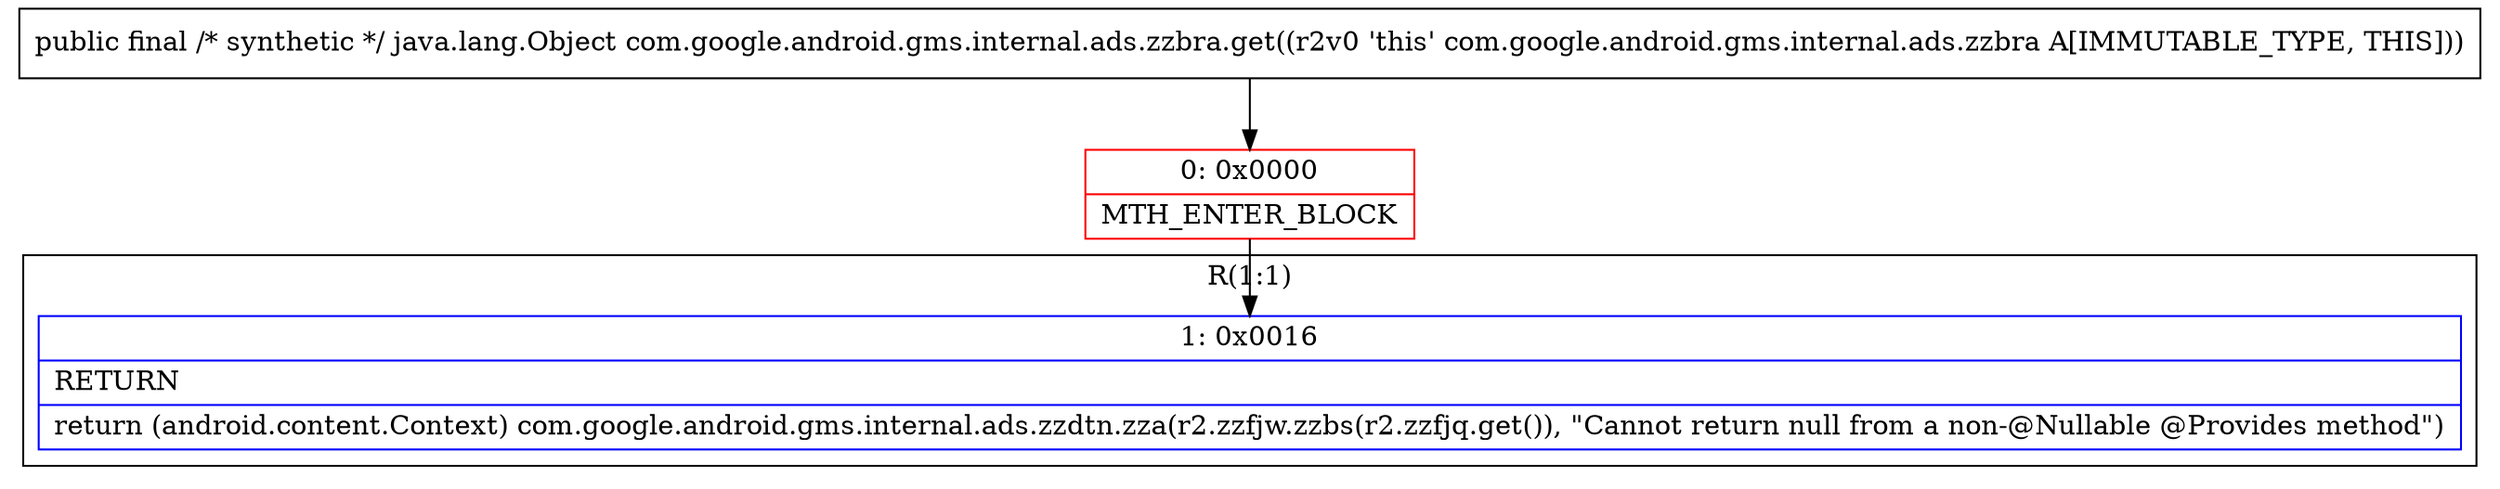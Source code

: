 digraph "CFG forcom.google.android.gms.internal.ads.zzbra.get()Ljava\/lang\/Object;" {
subgraph cluster_Region_1825647568 {
label = "R(1:1)";
node [shape=record,color=blue];
Node_1 [shape=record,label="{1\:\ 0x0016|RETURN\l|return (android.content.Context) com.google.android.gms.internal.ads.zzdtn.zza(r2.zzfjw.zzbs(r2.zzfjq.get()), \"Cannot return null from a non\-@Nullable @Provides method\")\l}"];
}
Node_0 [shape=record,color=red,label="{0\:\ 0x0000|MTH_ENTER_BLOCK\l}"];
MethodNode[shape=record,label="{public final \/* synthetic *\/ java.lang.Object com.google.android.gms.internal.ads.zzbra.get((r2v0 'this' com.google.android.gms.internal.ads.zzbra A[IMMUTABLE_TYPE, THIS])) }"];
MethodNode -> Node_0;
Node_0 -> Node_1;
}

